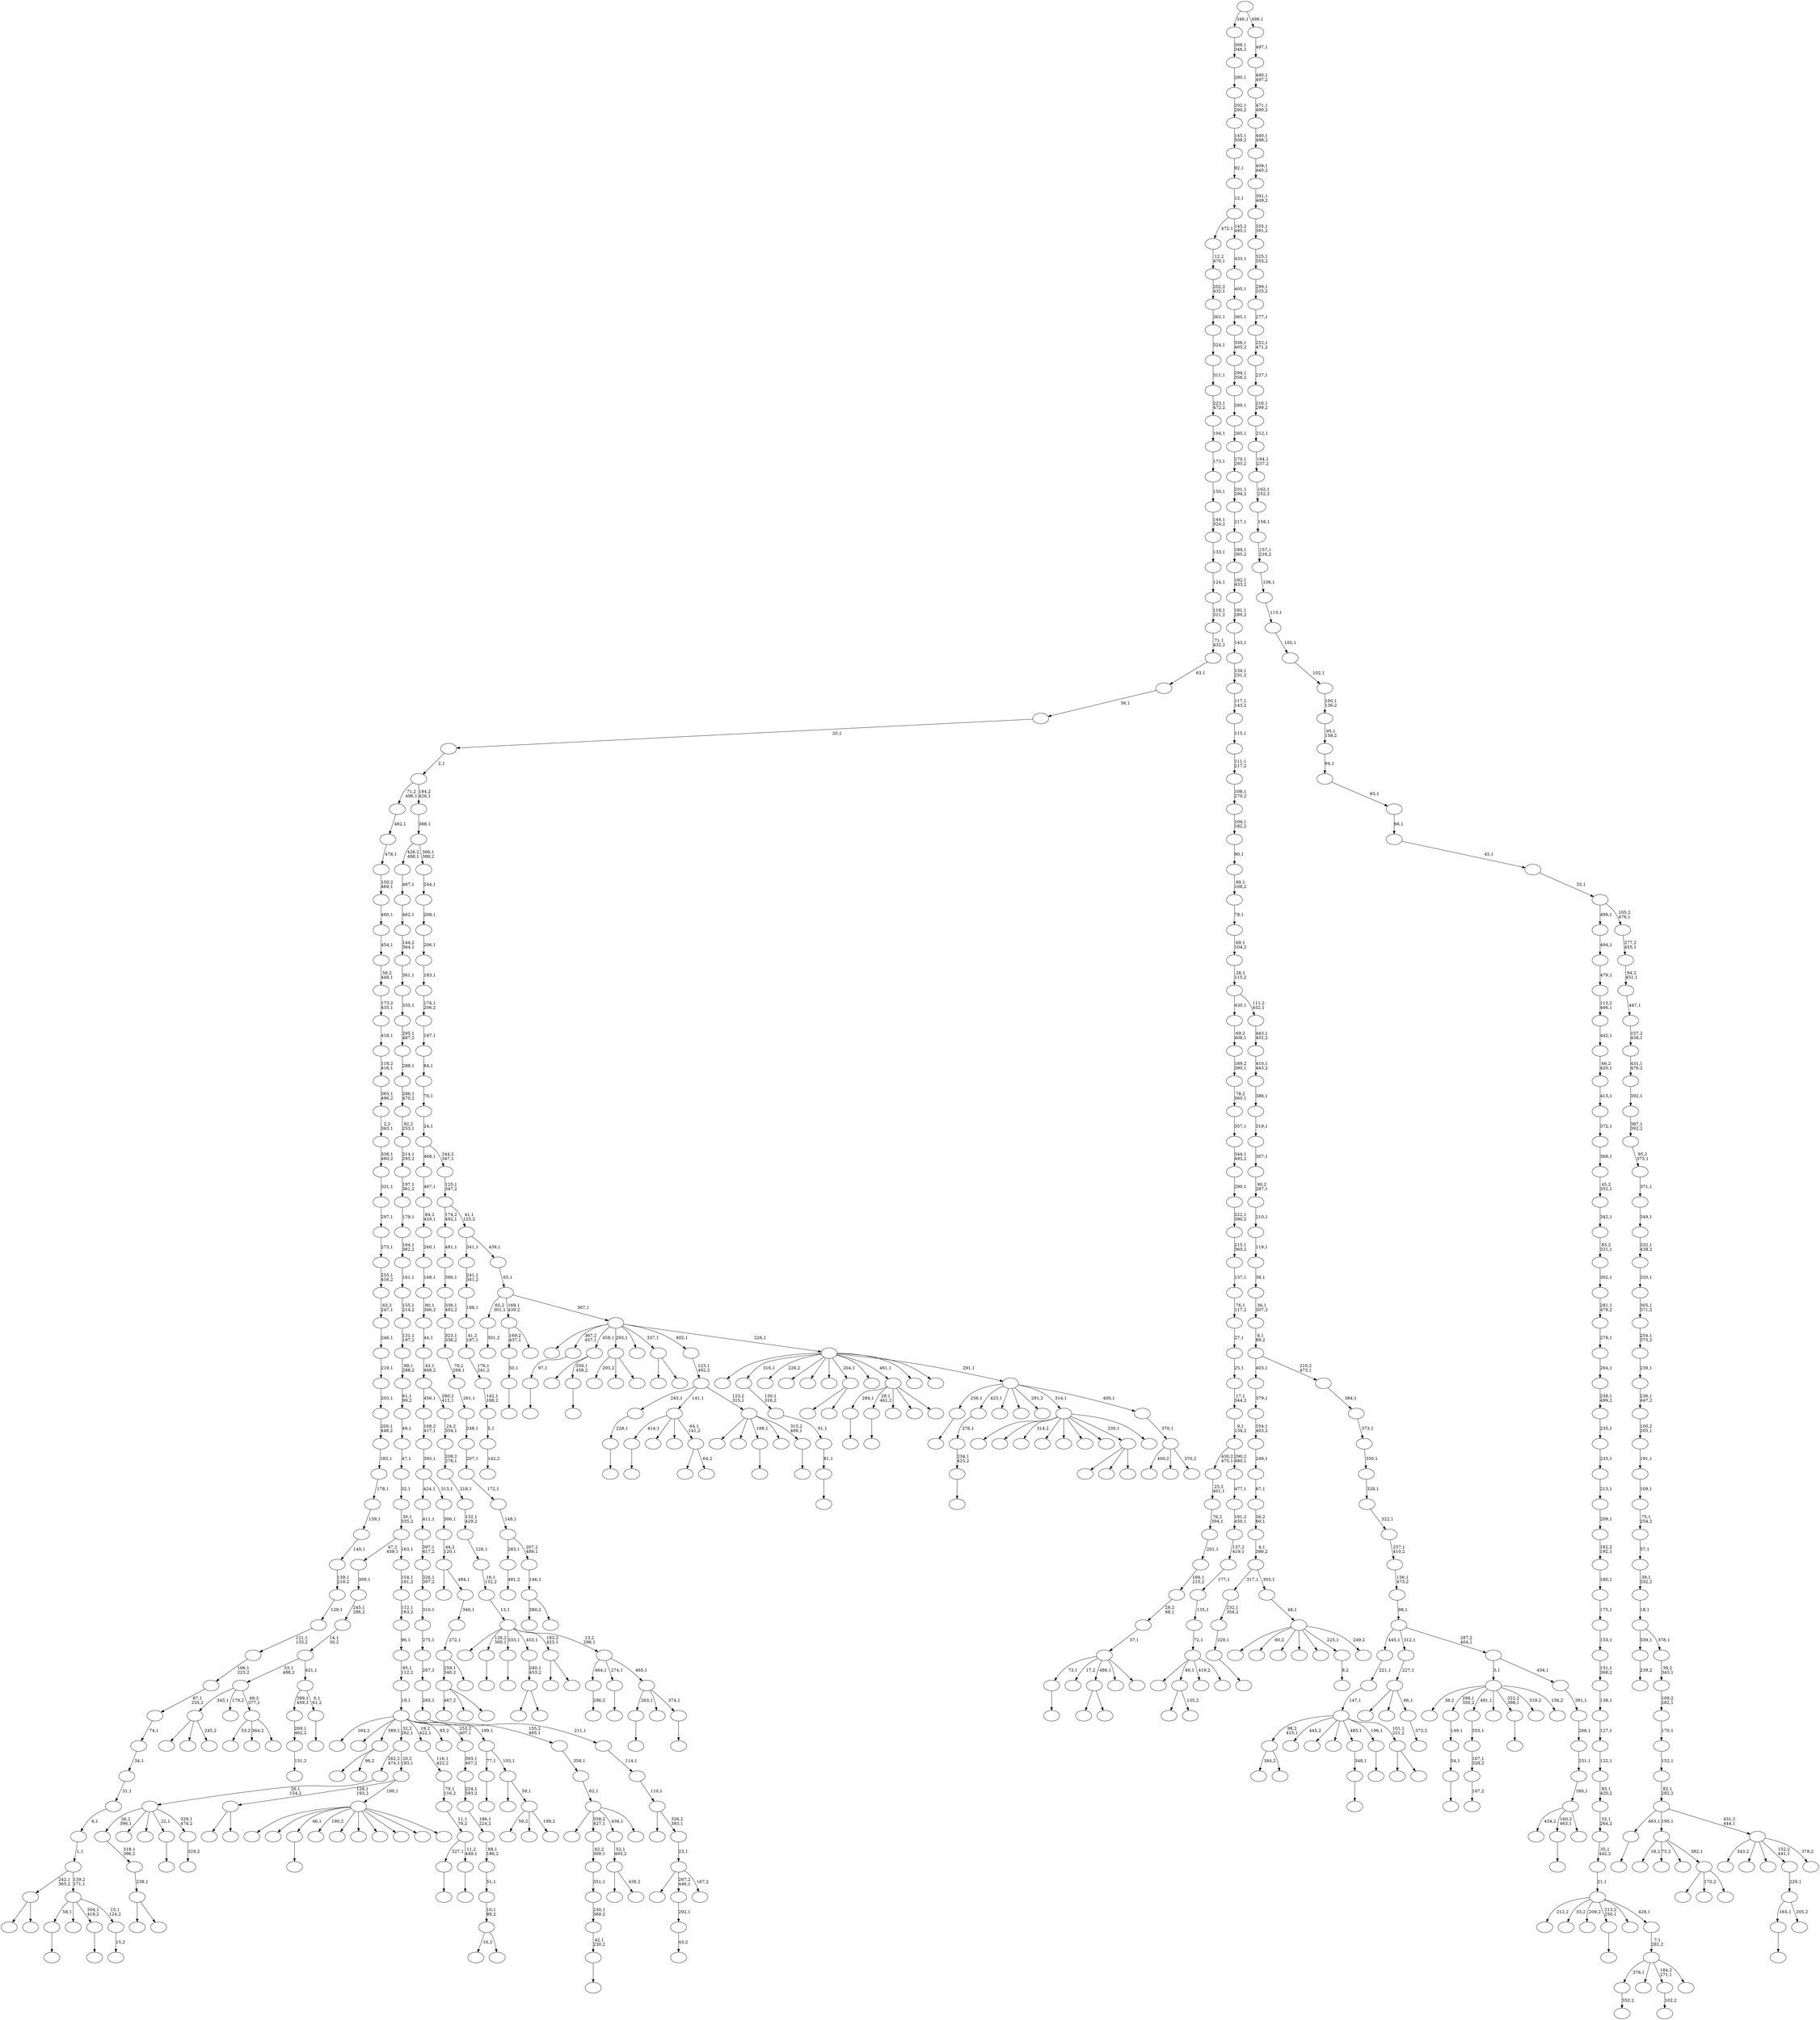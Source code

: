 digraph T {
	700 [label=""]
	699 [label=""]
	698 [label=""]
	697 [label=""]
	696 [label=""]
	695 [label=""]
	694 [label=""]
	693 [label=""]
	692 [label=""]
	691 [label=""]
	690 [label=""]
	689 [label=""]
	688 [label=""]
	687 [label=""]
	686 [label=""]
	685 [label=""]
	684 [label=""]
	683 [label=""]
	682 [label=""]
	681 [label=""]
	680 [label=""]
	679 [label=""]
	678 [label=""]
	677 [label=""]
	676 [label=""]
	675 [label=""]
	674 [label=""]
	673 [label=""]
	672 [label=""]
	671 [label=""]
	670 [label=""]
	669 [label=""]
	668 [label=""]
	667 [label=""]
	666 [label=""]
	665 [label=""]
	664 [label=""]
	663 [label=""]
	662 [label=""]
	661 [label=""]
	660 [label=""]
	659 [label=""]
	658 [label=""]
	657 [label=""]
	656 [label=""]
	655 [label=""]
	654 [label=""]
	653 [label=""]
	652 [label=""]
	651 [label=""]
	650 [label=""]
	649 [label=""]
	648 [label=""]
	647 [label=""]
	646 [label=""]
	645 [label=""]
	644 [label=""]
	643 [label=""]
	642 [label=""]
	641 [label=""]
	640 [label=""]
	639 [label=""]
	638 [label=""]
	637 [label=""]
	636 [label=""]
	635 [label=""]
	634 [label=""]
	633 [label=""]
	632 [label=""]
	631 [label=""]
	630 [label=""]
	629 [label=""]
	628 [label=""]
	627 [label=""]
	626 [label=""]
	625 [label=""]
	624 [label=""]
	623 [label=""]
	622 [label=""]
	621 [label=""]
	620 [label=""]
	619 [label=""]
	618 [label=""]
	617 [label=""]
	616 [label=""]
	615 [label=""]
	614 [label=""]
	613 [label=""]
	612 [label=""]
	611 [label=""]
	610 [label=""]
	609 [label=""]
	608 [label=""]
	607 [label=""]
	606 [label=""]
	605 [label=""]
	604 [label=""]
	603 [label=""]
	602 [label=""]
	601 [label=""]
	600 [label=""]
	599 [label=""]
	598 [label=""]
	597 [label=""]
	596 [label=""]
	595 [label=""]
	594 [label=""]
	593 [label=""]
	592 [label=""]
	591 [label=""]
	590 [label=""]
	589 [label=""]
	588 [label=""]
	587 [label=""]
	586 [label=""]
	585 [label=""]
	584 [label=""]
	583 [label=""]
	582 [label=""]
	581 [label=""]
	580 [label=""]
	579 [label=""]
	578 [label=""]
	577 [label=""]
	576 [label=""]
	575 [label=""]
	574 [label=""]
	573 [label=""]
	572 [label=""]
	571 [label=""]
	570 [label=""]
	569 [label=""]
	568 [label=""]
	567 [label=""]
	566 [label=""]
	565 [label=""]
	564 [label=""]
	563 [label=""]
	562 [label=""]
	561 [label=""]
	560 [label=""]
	559 [label=""]
	558 [label=""]
	557 [label=""]
	556 [label=""]
	555 [label=""]
	554 [label=""]
	553 [label=""]
	552 [label=""]
	551 [label=""]
	550 [label=""]
	549 [label=""]
	548 [label=""]
	547 [label=""]
	546 [label=""]
	545 [label=""]
	544 [label=""]
	543 [label=""]
	542 [label=""]
	541 [label=""]
	540 [label=""]
	539 [label=""]
	538 [label=""]
	537 [label=""]
	536 [label=""]
	535 [label=""]
	534 [label=""]
	533 [label=""]
	532 [label=""]
	531 [label=""]
	530 [label=""]
	529 [label=""]
	528 [label=""]
	527 [label=""]
	526 [label=""]
	525 [label=""]
	524 [label=""]
	523 [label=""]
	522 [label=""]
	521 [label=""]
	520 [label=""]
	519 [label=""]
	518 [label=""]
	517 [label=""]
	516 [label=""]
	515 [label=""]
	514 [label=""]
	513 [label=""]
	512 [label=""]
	511 [label=""]
	510 [label=""]
	509 [label=""]
	508 [label=""]
	507 [label=""]
	506 [label=""]
	505 [label=""]
	504 [label=""]
	503 [label=""]
	502 [label=""]
	501 [label=""]
	500 [label=""]
	499 [label=""]
	498 [label=""]
	497 [label=""]
	496 [label=""]
	495 [label=""]
	494 [label=""]
	493 [label=""]
	492 [label=""]
	491 [label=""]
	490 [label=""]
	489 [label=""]
	488 [label=""]
	487 [label=""]
	486 [label=""]
	485 [label=""]
	484 [label=""]
	483 [label=""]
	482 [label=""]
	481 [label=""]
	480 [label=""]
	479 [label=""]
	478 [label=""]
	477 [label=""]
	476 [label=""]
	475 [label=""]
	474 [label=""]
	473 [label=""]
	472 [label=""]
	471 [label=""]
	470 [label=""]
	469 [label=""]
	468 [label=""]
	467 [label=""]
	466 [label=""]
	465 [label=""]
	464 [label=""]
	463 [label=""]
	462 [label=""]
	461 [label=""]
	460 [label=""]
	459 [label=""]
	458 [label=""]
	457 [label=""]
	456 [label=""]
	455 [label=""]
	454 [label=""]
	453 [label=""]
	452 [label=""]
	451 [label=""]
	450 [label=""]
	449 [label=""]
	448 [label=""]
	447 [label=""]
	446 [label=""]
	445 [label=""]
	444 [label=""]
	443 [label=""]
	442 [label=""]
	441 [label=""]
	440 [label=""]
	439 [label=""]
	438 [label=""]
	437 [label=""]
	436 [label=""]
	435 [label=""]
	434 [label=""]
	433 [label=""]
	432 [label=""]
	431 [label=""]
	430 [label=""]
	429 [label=""]
	428 [label=""]
	427 [label=""]
	426 [label=""]
	425 [label=""]
	424 [label=""]
	423 [label=""]
	422 [label=""]
	421 [label=""]
	420 [label=""]
	419 [label=""]
	418 [label=""]
	417 [label=""]
	416 [label=""]
	415 [label=""]
	414 [label=""]
	413 [label=""]
	412 [label=""]
	411 [label=""]
	410 [label=""]
	409 [label=""]
	408 [label=""]
	407 [label=""]
	406 [label=""]
	405 [label=""]
	404 [label=""]
	403 [label=""]
	402 [label=""]
	401 [label=""]
	400 [label=""]
	399 [label=""]
	398 [label=""]
	397 [label=""]
	396 [label=""]
	395 [label=""]
	394 [label=""]
	393 [label=""]
	392 [label=""]
	391 [label=""]
	390 [label=""]
	389 [label=""]
	388 [label=""]
	387 [label=""]
	386 [label=""]
	385 [label=""]
	384 [label=""]
	383 [label=""]
	382 [label=""]
	381 [label=""]
	380 [label=""]
	379 [label=""]
	378 [label=""]
	377 [label=""]
	376 [label=""]
	375 [label=""]
	374 [label=""]
	373 [label=""]
	372 [label=""]
	371 [label=""]
	370 [label=""]
	369 [label=""]
	368 [label=""]
	367 [label=""]
	366 [label=""]
	365 [label=""]
	364 [label=""]
	363 [label=""]
	362 [label=""]
	361 [label=""]
	360 [label=""]
	359 [label=""]
	358 [label=""]
	357 [label=""]
	356 [label=""]
	355 [label=""]
	354 [label=""]
	353 [label=""]
	352 [label=""]
	351 [label=""]
	350 [label=""]
	349 [label=""]
	348 [label=""]
	347 [label=""]
	346 [label=""]
	345 [label=""]
	344 [label=""]
	343 [label=""]
	342 [label=""]
	341 [label=""]
	340 [label=""]
	339 [label=""]
	338 [label=""]
	337 [label=""]
	336 [label=""]
	335 [label=""]
	334 [label=""]
	333 [label=""]
	332 [label=""]
	331 [label=""]
	330 [label=""]
	329 [label=""]
	328 [label=""]
	327 [label=""]
	326 [label=""]
	325 [label=""]
	324 [label=""]
	323 [label=""]
	322 [label=""]
	321 [label=""]
	320 [label=""]
	319 [label=""]
	318 [label=""]
	317 [label=""]
	316 [label=""]
	315 [label=""]
	314 [label=""]
	313 [label=""]
	312 [label=""]
	311 [label=""]
	310 [label=""]
	309 [label=""]
	308 [label=""]
	307 [label=""]
	306 [label=""]
	305 [label=""]
	304 [label=""]
	303 [label=""]
	302 [label=""]
	301 [label=""]
	300 [label=""]
	299 [label=""]
	298 [label=""]
	297 [label=""]
	296 [label=""]
	295 [label=""]
	294 [label=""]
	293 [label=""]
	292 [label=""]
	291 [label=""]
	290 [label=""]
	289 [label=""]
	288 [label=""]
	287 [label=""]
	286 [label=""]
	285 [label=""]
	284 [label=""]
	283 [label=""]
	282 [label=""]
	281 [label=""]
	280 [label=""]
	279 [label=""]
	278 [label=""]
	277 [label=""]
	276 [label=""]
	275 [label=""]
	274 [label=""]
	273 [label=""]
	272 [label=""]
	271 [label=""]
	270 [label=""]
	269 [label=""]
	268 [label=""]
	267 [label=""]
	266 [label=""]
	265 [label=""]
	264 [label=""]
	263 [label=""]
	262 [label=""]
	261 [label=""]
	260 [label=""]
	259 [label=""]
	258 [label=""]
	257 [label=""]
	256 [label=""]
	255 [label=""]
	254 [label=""]
	253 [label=""]
	252 [label=""]
	251 [label=""]
	250 [label=""]
	249 [label=""]
	248 [label=""]
	247 [label=""]
	246 [label=""]
	245 [label=""]
	244 [label=""]
	243 [label=""]
	242 [label=""]
	241 [label=""]
	240 [label=""]
	239 [label=""]
	238 [label=""]
	237 [label=""]
	236 [label=""]
	235 [label=""]
	234 [label=""]
	233 [label=""]
	232 [label=""]
	231 [label=""]
	230 [label=""]
	229 [label=""]
	228 [label=""]
	227 [label=""]
	226 [label=""]
	225 [label=""]
	224 [label=""]
	223 [label=""]
	222 [label=""]
	221 [label=""]
	220 [label=""]
	219 [label=""]
	218 [label=""]
	217 [label=""]
	216 [label=""]
	215 [label=""]
	214 [label=""]
	213 [label=""]
	212 [label=""]
	211 [label=""]
	210 [label=""]
	209 [label=""]
	208 [label=""]
	207 [label=""]
	206 [label=""]
	205 [label=""]
	204 [label=""]
	203 [label=""]
	202 [label=""]
	201 [label=""]
	200 [label=""]
	199 [label=""]
	198 [label=""]
	197 [label=""]
	196 [label=""]
	195 [label=""]
	194 [label=""]
	193 [label=""]
	192 [label=""]
	191 [label=""]
	190 [label=""]
	189 [label=""]
	188 [label=""]
	187 [label=""]
	186 [label=""]
	185 [label=""]
	184 [label=""]
	183 [label=""]
	182 [label=""]
	181 [label=""]
	180 [label=""]
	179 [label=""]
	178 [label=""]
	177 [label=""]
	176 [label=""]
	175 [label=""]
	174 [label=""]
	173 [label=""]
	172 [label=""]
	171 [label=""]
	170 [label=""]
	169 [label=""]
	168 [label=""]
	167 [label=""]
	166 [label=""]
	165 [label=""]
	164 [label=""]
	163 [label=""]
	162 [label=""]
	161 [label=""]
	160 [label=""]
	159 [label=""]
	158 [label=""]
	157 [label=""]
	156 [label=""]
	155 [label=""]
	154 [label=""]
	153 [label=""]
	152 [label=""]
	151 [label=""]
	150 [label=""]
	149 [label=""]
	148 [label=""]
	147 [label=""]
	146 [label=""]
	145 [label=""]
	144 [label=""]
	143 [label=""]
	142 [label=""]
	141 [label=""]
	140 [label=""]
	139 [label=""]
	138 [label=""]
	137 [label=""]
	136 [label=""]
	135 [label=""]
	134 [label=""]
	133 [label=""]
	132 [label=""]
	131 [label=""]
	130 [label=""]
	129 [label=""]
	128 [label=""]
	127 [label=""]
	126 [label=""]
	125 [label=""]
	124 [label=""]
	123 [label=""]
	122 [label=""]
	121 [label=""]
	120 [label=""]
	119 [label=""]
	118 [label=""]
	117 [label=""]
	116 [label=""]
	115 [label=""]
	114 [label=""]
	113 [label=""]
	112 [label=""]
	111 [label=""]
	110 [label=""]
	109 [label=""]
	108 [label=""]
	107 [label=""]
	106 [label=""]
	105 [label=""]
	104 [label=""]
	103 [label=""]
	102 [label=""]
	101 [label=""]
	100 [label=""]
	99 [label=""]
	98 [label=""]
	97 [label=""]
	96 [label=""]
	95 [label=""]
	94 [label=""]
	93 [label=""]
	92 [label=""]
	91 [label=""]
	90 [label=""]
	89 [label=""]
	88 [label=""]
	87 [label=""]
	86 [label=""]
	85 [label=""]
	84 [label=""]
	83 [label=""]
	82 [label=""]
	81 [label=""]
	80 [label=""]
	79 [label=""]
	78 [label=""]
	77 [label=""]
	76 [label=""]
	75 [label=""]
	74 [label=""]
	73 [label=""]
	72 [label=""]
	71 [label=""]
	70 [label=""]
	69 [label=""]
	68 [label=""]
	67 [label=""]
	66 [label=""]
	65 [label=""]
	64 [label=""]
	63 [label=""]
	62 [label=""]
	61 [label=""]
	60 [label=""]
	59 [label=""]
	58 [label=""]
	57 [label=""]
	56 [label=""]
	55 [label=""]
	54 [label=""]
	53 [label=""]
	52 [label=""]
	51 [label=""]
	50 [label=""]
	49 [label=""]
	48 [label=""]
	47 [label=""]
	46 [label=""]
	45 [label=""]
	44 [label=""]
	43 [label=""]
	42 [label=""]
	41 [label=""]
	40 [label=""]
	39 [label=""]
	38 [label=""]
	37 [label=""]
	36 [label=""]
	35 [label=""]
	34 [label=""]
	33 [label=""]
	32 [label=""]
	31 [label=""]
	30 [label=""]
	29 [label=""]
	28 [label=""]
	27 [label=""]
	26 [label=""]
	25 [label=""]
	24 [label=""]
	23 [label=""]
	22 [label=""]
	21 [label=""]
	20 [label=""]
	19 [label=""]
	18 [label=""]
	17 [label=""]
	16 [label=""]
	15 [label=""]
	14 [label=""]
	13 [label=""]
	12 [label=""]
	11 [label=""]
	10 [label=""]
	9 [label=""]
	8 [label=""]
	7 [label=""]
	6 [label=""]
	5 [label=""]
	4 [label=""]
	3 [label=""]
	2 [label=""]
	1 [label=""]
	0 [label=""]
	696 -> 697 [label=""]
	693 -> 694 [label=""]
	692 -> 693 [label="42,1\n230,2"]
	691 -> 692 [label="230,1\n369,2"]
	690 -> 691 [label="351,1"]
	689 -> 690 [label="62,2\n369,1"]
	681 -> 682 [label=""]
	680 -> 681 [label="228,1"]
	678 -> 679 [label=""]
	670 -> 671 [label=""]
	665 -> 666 [label="481,2"]
	662 -> 663 [label=""]
	661 -> 662 [label="54,1"]
	660 -> 661 [label="149,1"]
	658 -> 659 [label="296,2"]
	656 -> 657 [label=""]
	652 -> 653 [label=""]
	650 -> 651 [label=""]
	649 -> 650 [label="81,1"]
	648 -> 649 [label="91,1"]
	647 -> 648 [label="130,1\n316,2"]
	639 -> 640 [label="43,2"]
	638 -> 639 [label="292,1"]
	636 -> 642 [label="380,2"]
	636 -> 637 [label=""]
	635 -> 636 [label="146,1"]
	634 -> 665 [label="283,1"]
	634 -> 635 [label="207,2\n489,1"]
	633 -> 634 [label="148,1"]
	632 -> 633 [label="172,1"]
	631 -> 632 [label="207,1"]
	630 -> 631 [label="248,1"]
	629 -> 630 [label="261,1"]
	628 -> 629 [label="70,2\n268,1"]
	627 -> 628 [label="323,1\n336,2"]
	626 -> 627 [label="336,1\n492,2"]
	625 -> 626 [label="380,1"]
	624 -> 625 [label="481,1"]
	620 -> 621 [label="352,2"]
	617 -> 618 [label=""]
	616 -> 617 [label="234,1\n425,2"]
	615 -> 616 [label="276,1"]
	612 -> 613 [label=""]
	608 -> 698 [label=""]
	608 -> 609 [label=""]
	606 -> 684 [label=""]
	606 -> 607 [label=""]
	605 -> 606 [label="238,1"]
	604 -> 605 [label="318,1\n396,2"]
	601 -> 602 [label=""]
	600 -> 601 [label="97,1"]
	597 -> 623 [label="384,2"]
	597 -> 598 [label=""]
	593 -> 594 [label="131,2"]
	592 -> 593 [label="269,1\n462,2"]
	588 -> 589 [label=""]
	587 -> 588 [label="220,1"]
	586 -> 587 [label="232,1\n354,2"]
	583 -> 584 [label=""]
	580 -> 581 [label="107,2"]
	579 -> 580 [label="107,1\n328,2"]
	578 -> 579 [label="353,1"]
	574 -> 575 [label=""]
	571 -> 572 [label=""]
	569 -> 619 [label=""]
	569 -> 570 [label=""]
	564 -> 614 [label=""]
	564 -> 565 [label=""]
	560 -> 561 [label=""]
	556 -> 557 [label=""]
	553 -> 554 [label=""]
	550 -> 551 [label=""]
	549 -> 667 [label=""]
	549 -> 550 [label="359,1\n458,2"]
	546 -> 547 [label="102,2"]
	543 -> 544 [label=""]
	541 -> 542 [label=""]
	526 -> 527 [label=""]
	525 -> 526 [label="50,1"]
	522 -> 573 [label=""]
	522 -> 523 [label="135,2"]
	516 -> 517 [label=""]
	513 -> 514 [label=""]
	510 -> 511 [label="329,2"]
	509 -> 604 [label="26,2\n396,1"]
	509 -> 548 [label=""]
	509 -> 540 [label=""]
	509 -> 516 [label="22,1"]
	509 -> 510 [label="329,1\n474,2"]
	508 -> 509 [label="26,1\n154,2"]
	500 -> 501 [label="142,2"]
	499 -> 500 [label="5,1"]
	498 -> 499 [label="142,1\n188,2"]
	497 -> 498 [label="176,1\n241,2"]
	496 -> 497 [label="41,2\n187,1"]
	495 -> 496 [label="188,1"]
	494 -> 495 [label="241,1\n341,2"]
	492 -> 668 [label=""]
	492 -> 493 [label="96,2"]
	487 -> 488 [label="301,2"]
	485 -> 673 [label=""]
	485 -> 638 [label="267,2\n446,1"]
	485 -> 486 [label="167,2"]
	484 -> 485 [label="23,1"]
	483 -> 535 [label=""]
	483 -> 484 [label="326,2\n383,1"]
	482 -> 483 [label="110,1"]
	481 -> 482 [label="114,1"]
	480 -> 481 [label="211,1"]
	479 -> 480 [label="265,1"]
	478 -> 479 [label="267,1"]
	477 -> 478 [label="275,1"]
	476 -> 477 [label="310,1"]
	475 -> 476 [label="326,1\n397,2"]
	474 -> 475 [label="397,1\n417,2"]
	473 -> 474 [label="411,1"]
	470 -> 591 [label=""]
	470 -> 471 [label="64,2"]
	469 -> 678 [label="414,1"]
	469 -> 563 [label=""]
	469 -> 521 [label=""]
	469 -> 470 [label="64,1\n141,2"]
	466 -> 467 [label=""]
	461 -> 538 [label="467,2"]
	461 -> 536 [label=""]
	461 -> 462 [label=""]
	458 -> 700 [label=""]
	458 -> 459 [label=""]
	454 -> 646 [label=""]
	454 -> 545 [label=""]
	454 -> 455 [label="245,2"]
	451 -> 504 [label=""]
	451 -> 502 [label=""]
	451 -> 452 [label=""]
	449 -> 645 [label=""]
	449 -> 596 [label=""]
	449 -> 537 [label="314,2"]
	449 -> 528 [label=""]
	449 -> 518 [label=""]
	449 -> 506 [label=""]
	449 -> 489 [label=""]
	449 -> 451 [label="330,1"]
	449 -> 450 [label=""]
	444 -> 669 [label=""]
	444 -> 445 [label=""]
	443 -> 444 [label="240,1\n453,2"]
	439 -> 440 [label=""]
	437 -> 699 [label=""]
	437 -> 688 [label=""]
	437 -> 541 [label="46,1"]
	437 -> 524 [label="190,2"]
	437 -> 503 [label=""]
	437 -> 460 [label=""]
	437 -> 453 [label=""]
	437 -> 442 [label=""]
	437 -> 441 [label=""]
	437 -> 438 [label=""]
	436 -> 608 [label="128,1\n193,2"]
	436 -> 437 [label="190,1"]
	435 -> 508 [label="262,2\n474,1"]
	435 -> 436 [label="20,2\n193,1"]
	433 -> 525 [label="169,2\n437,1"]
	433 -> 434 [label=""]
	431 -> 432 [label=""]
	429 -> 430 [label=""]
	428 -> 429 [label="348,1"]
	425 -> 461 [label="259,1\n340,2"]
	425 -> 426 [label=""]
	424 -> 425 [label="272,1"]
	423 -> 424 [label="340,1"]
	422 -> 505 [label=""]
	422 -> 423 [label="484,1"]
	421 -> 422 [label="44,2\n120,1"]
	420 -> 421 [label="306,1"]
	419 -> 473 [label="424,1"]
	419 -> 420 [label="313,1"]
	418 -> 419 [label="395,1"]
	417 -> 418 [label="168,2\n417,1"]
	415 -> 416 [label=""]
	414 -> 656 [label="327,1"]
	414 -> 415 [label="11,2\n449,1"]
	413 -> 414 [label="11,1\n79,2"]
	412 -> 413 [label="79,1\n116,2"]
	411 -> 412 [label="116,1\n422,2"]
	409 -> 652 [label="284,1"]
	409 -> 612 [label="29,1\n461,2"]
	409 -> 562 [label=""]
	409 -> 447 [label=""]
	409 -> 410 [label=""]
	407 -> 408 [label="8,2"]
	405 -> 406 [label=""]
	401 -> 567 [label=""]
	401 -> 402 [label="436,2"]
	400 -> 401 [label="52,1\n493,2"]
	398 -> 696 [label="73,1"]
	398 -> 566 [label="17,2"]
	398 -> 564 [label="486,1"]
	398 -> 448 [label=""]
	398 -> 399 [label=""]
	397 -> 398 [label="37,1"]
	396 -> 397 [label="28,2\n68,1"]
	395 -> 396 [label="166,1\n215,2"]
	394 -> 395 [label="201,1"]
	393 -> 394 [label="76,2\n394,1"]
	392 -> 393 [label="25,2\n401,1"]
	390 -> 672 [label="53,2"]
	390 -> 622 [label="364,2"]
	390 -> 391 [label=""]
	389 -> 454 [label="345,1"]
	389 -> 404 [label="179,2"]
	389 -> 390 [label="49,2\n377,1"]
	387 -> 687 [label="293,2"]
	387 -> 403 [label=""]
	387 -> 388 [label=""]
	384 -> 385 [label=""]
	382 -> 490 [label=""]
	382 -> 383 [label=""]
	380 -> 381 [label="239,2"]
	374 -> 375 [label="15,2"]
	373 -> 571 [label="58,1"]
	373 -> 539 [label=""]
	373 -> 439 [label="304,1\n418,2"]
	373 -> 374 [label="15,1\n124,2"]
	372 -> 458 [label="242,1\n365,2"]
	372 -> 373 [label="139,2\n171,1"]
	371 -> 372 [label="1,1"]
	370 -> 371 [label="6,1"]
	369 -> 370 [label="31,1"]
	368 -> 369 [label="34,1"]
	367 -> 368 [label="74,1"]
	366 -> 367 [label="87,1\n255,2"]
	365 -> 366 [label="106,1\n223,2"]
	364 -> 365 [label="121,1\n133,2"]
	363 -> 364 [label="129,1"]
	362 -> 363 [label="139,1\n219,2"]
	361 -> 362 [label="140,1"]
	360 -> 361 [label="159,1"]
	359 -> 360 [label="178,1"]
	358 -> 359 [label="185,1"]
	357 -> 358 [label="200,1\n448,2"]
	356 -> 357 [label="203,1"]
	355 -> 356 [label="219,1"]
	354 -> 355 [label="246,1"]
	353 -> 354 [label="63,2\n247,1"]
	352 -> 353 [label="255,1\n416,2"]
	351 -> 352 [label="273,1"]
	350 -> 351 [label="297,1"]
	349 -> 350 [label="331,1"]
	348 -> 349 [label="338,1\n460,2"]
	347 -> 348 [label="2,2\n363,1"]
	346 -> 347 [label="365,1\n496,2"]
	345 -> 346 [label="118,2\n416,1"]
	344 -> 345 [label="418,1"]
	343 -> 344 [label="173,2\n435,1"]
	342 -> 343 [label="56,2\n448,1"]
	341 -> 342 [label="454,1"]
	340 -> 341 [label="460,1"]
	339 -> 340 [label="150,2\n469,1"]
	338 -> 339 [label="478,1"]
	337 -> 338 [label="482,1"]
	335 -> 685 [label=""]
	335 -> 655 [label="60,2"]
	335 -> 595 [label=""]
	335 -> 558 [label=""]
	335 -> 507 [label=""]
	335 -> 407 [label="225,1"]
	335 -> 336 [label="249,2"]
	334 -> 335 [label="48,1"]
	333 -> 586 [label="317,1"]
	333 -> 334 [label="303,1"]
	332 -> 333 [label="4,1\n386,2"]
	331 -> 332 [label="36,2\n60,1"]
	330 -> 331 [label="67,1"]
	329 -> 330 [label="249,1"]
	328 -> 329 [label="354,1\n403,2"]
	327 -> 328 [label="379,1"]
	325 -> 654 [label=""]
	325 -> 522 [label="40,1"]
	325 -> 464 [label="419,2"]
	325 -> 326 [label=""]
	324 -> 325 [label="72,1"]
	323 -> 324 [label="135,1"]
	322 -> 323 [label="177,1"]
	321 -> 322 [label="137,2\n419,1"]
	320 -> 321 [label="181,2\n450,1"]
	319 -> 320 [label="477,1"]
	318 -> 392 [label="430,2\n475,1"]
	318 -> 319 [label="290,2\n480,1"]
	317 -> 318 [label="9,1\n134,2"]
	316 -> 317 [label="17,1\n344,2"]
	315 -> 316 [label="25,1"]
	314 -> 315 [label="27,1"]
	313 -> 314 [label="76,1\n117,2"]
	312 -> 313 [label="137,1"]
	311 -> 312 [label="215,1\n360,2"]
	310 -> 311 [label="222,1\n390,2"]
	309 -> 310 [label="290,1"]
	308 -> 309 [label="344,1\n495,2"]
	307 -> 308 [label="357,1"]
	306 -> 307 [label="78,2\n360,1"]
	305 -> 306 [label="189,2\n390,1"]
	304 -> 305 [label="69,2\n408,1"]
	302 -> 303 [label=""]
	301 -> 592 [label="399,1\n459,2"]
	301 -> 302 [label="0,1\n61,2"]
	300 -> 389 [label="53,1\n488,2"]
	300 -> 301 [label="421,1"]
	299 -> 300 [label="14,1\n30,2"]
	298 -> 299 [label="245,1\n286,2"]
	297 -> 298 [label="309,1"]
	292 -> 512 [label="10,2"]
	292 -> 293 [label=""]
	291 -> 292 [label="10,1\n88,2"]
	290 -> 291 [label="51,1"]
	289 -> 290 [label="88,1\n186,2"]
	288 -> 289 [label="186,1\n224,2"]
	287 -> 288 [label="224,1\n393,2"]
	286 -> 287 [label="393,1\n407,2"]
	284 -> 285 [label=""]
	281 -> 472 [label=""]
	281 -> 282 [label=""]
	280 -> 597 [label="98,2\n415,1"]
	280 -> 590 [label="445,2"]
	280 -> 568 [label=""]
	280 -> 446 [label=""]
	280 -> 428 [label="485,1"]
	280 -> 405 [label="196,1"]
	280 -> 281 [label="101,1\n221,2"]
	279 -> 280 [label="147,1"]
	278 -> 279 [label="221,1"]
	276 -> 664 [label="38,2"]
	276 -> 660 [label="298,1\n350,2"]
	276 -> 578 [label="491,1"]
	276 -> 534 [label=""]
	276 -> 513 [label="322,2\n398,1"]
	276 -> 463 [label="319,2"]
	276 -> 277 [label="156,2"]
	274 -> 275 [label=""]
	273 -> 560 [label="263,1"]
	273 -> 520 [label=""]
	273 -> 274 [label="374,1"]
	272 -> 658 [label="464,1"]
	272 -> 466 [label="274,1"]
	272 -> 273 [label="465,1"]
	271 -> 585 [label=""]
	271 -> 556 [label="126,2\n300,1"]
	271 -> 553 [label="333,1"]
	271 -> 443 [label="453,1"]
	271 -> 382 [label="183,2\n423,1"]
	271 -> 272 [label="13,2\n296,1"]
	270 -> 271 [label="13,1"]
	269 -> 270 [label="16,1\n132,2"]
	268 -> 269 [label="126,1"]
	267 -> 268 [label="132,1\n429,2"]
	266 -> 267 [label="218,1"]
	265 -> 266 [label="208,2\n278,1"]
	264 -> 265 [label="24,2\n334,1"]
	263 -> 417 [label="456,1"]
	263 -> 264 [label="260,2\n412,1"]
	262 -> 263 [label="43,1\n468,2"]
	261 -> 262 [label="44,1"]
	260 -> 261 [label="80,1\n366,2"]
	259 -> 260 [label="168,1"]
	258 -> 259 [label="260,1"]
	257 -> 258 [label="84,2\n429,1"]
	256 -> 257 [label="467,1"]
	254 -> 533 [label="59,2"]
	254 -> 491 [label=""]
	254 -> 255 [label="199,2"]
	253 -> 296 [label=""]
	253 -> 254 [label="59,1"]
	252 -> 431 [label="77,1"]
	252 -> 253 [label="103,1"]
	250 -> 620 [label="376,1"]
	250 -> 582 [label=""]
	250 -> 546 [label="184,2\n271,1"]
	250 -> 251 [label=""]
	249 -> 250 [label="7,1\n281,2"]
	248 -> 674 [label="212,2"]
	248 -> 559 [label="33,2"]
	248 -> 457 [label="209,2"]
	248 -> 384 [label="213,2\n250,1"]
	248 -> 378 [label=""]
	248 -> 249 [label="428,1"]
	247 -> 248 [label="21,1"]
	246 -> 247 [label="35,1\n442,2"]
	245 -> 246 [label="55,1\n264,2"]
	244 -> 245 [label="93,1\n420,2"]
	243 -> 244 [label="122,1"]
	242 -> 243 [label="127,1"]
	241 -> 242 [label="138,1"]
	240 -> 241 [label="151,1\n368,2"]
	239 -> 240 [label="153,1"]
	238 -> 239 [label="175,1"]
	237 -> 238 [label="180,1"]
	236 -> 237 [label="162,2\n192,1"]
	235 -> 236 [label="209,1"]
	234 -> 235 [label="213,1"]
	233 -> 234 [label="233,1"]
	232 -> 233 [label="235,1"]
	231 -> 232 [label="258,1\n499,2"]
	230 -> 231 [label="264,1"]
	229 -> 230 [label="279,1"]
	228 -> 229 [label="281,1\n479,2"]
	227 -> 228 [label="302,1"]
	226 -> 227 [label="83,2\n321,1"]
	225 -> 226 [label="342,1"]
	224 -> 225 [label="45,2\n352,1"]
	223 -> 224 [label="368,1"]
	222 -> 223 [label="372,1"]
	221 -> 222 [label="413,1"]
	220 -> 221 [label="66,2\n420,1"]
	219 -> 220 [label="442,1"]
	218 -> 219 [label="113,2\n466,1"]
	217 -> 218 [label="479,1"]
	216 -> 217 [label="494,1"]
	214 -> 427 [label=""]
	214 -> 215 [label=""]
	212 -> 695 [label=""]
	212 -> 689 [label="358,2\n427,1"]
	212 -> 400 [label="436,1"]
	212 -> 213 [label=""]
	211 -> 212 [label="62,1"]
	210 -> 211 [label="358,1"]
	209 -> 677 [label="164,2"]
	209 -> 532 [label=""]
	209 -> 492 [label="389,1"]
	209 -> 435 [label="32,2\n262,1"]
	209 -> 411 [label="19,2\n422,1"]
	209 -> 295 [label="85,2"]
	209 -> 286 [label="253,2\n407,1"]
	209 -> 252 [label="199,1"]
	209 -> 210 [label="155,2\n493,1"]
	208 -> 209 [label="19,1"]
	207 -> 208 [label="85,1\n112,2"]
	206 -> 207 [label="96,1"]
	205 -> 206 [label="112,1\n163,2"]
	204 -> 205 [label="154,1\n161,2"]
	203 -> 297 [label="47,2\n459,1"]
	203 -> 204 [label="163,1"]
	202 -> 203 [label="30,1\n335,2"]
	201 -> 202 [label="32,1"]
	200 -> 201 [label="47,1"]
	199 -> 200 [label="49,1"]
	198 -> 199 [label="61,1\n99,2"]
	197 -> 198 [label="99,1\n288,2"]
	196 -> 197 [label="131,1\n197,2"]
	195 -> 196 [label="155,1\n214,2"]
	194 -> 195 [label="161,1"]
	193 -> 194 [label="164,1\n362,2"]
	192 -> 193 [label="179,1"]
	191 -> 192 [label="197,1\n361,2"]
	190 -> 191 [label="214,1\n295,2"]
	189 -> 190 [label="92,2\n253,1"]
	188 -> 189 [label="286,1\n470,2"]
	187 -> 188 [label="288,1"]
	186 -> 187 [label="295,1\n487,2"]
	185 -> 186 [label="335,1"]
	184 -> 185 [label="361,1"]
	183 -> 184 [label="144,2\n364,1"]
	182 -> 183 [label="462,1"]
	181 -> 182 [label="487,1"]
	179 -> 180 [label="373,2"]
	178 -> 611 [label=""]
	178 -> 376 [label=""]
	178 -> 179 [label="86,1"]
	177 -> 178 [label="227,1"]
	175 -> 574 [label="165,1"]
	175 -> 176 [label="205,2"]
	174 -> 175 [label="229,1"]
	172 -> 173 [label=""]
	171 -> 686 [label=""]
	171 -> 675 [label=""]
	171 -> 583 [label="198,1"]
	171 -> 456 [label=""]
	171 -> 172 [label="315,2\n406,1"]
	170 -> 680 [label="243,1"]
	170 -> 469 [label="141,1"]
	170 -> 171 [label="123,2\n315,1"]
	169 -> 170 [label="123,1\n402,2"]
	167 -> 531 [label="400,2"]
	167 -> 515 [label=""]
	167 -> 168 [label="370,2"]
	166 -> 167 [label="370,1"]
	165 -> 670 [label="256,1"]
	165 -> 615 [label="425,1"]
	165 -> 552 [label=""]
	165 -> 519 [label=""]
	165 -> 468 [label="291,2"]
	165 -> 449 [label="314,1"]
	165 -> 166 [label="400,1"]
	164 -> 676 [label=""]
	164 -> 647 [label="316,1"]
	164 -> 644 [label="226,2"]
	164 -> 610 [label=""]
	164 -> 603 [label=""]
	164 -> 577 [label=""]
	164 -> 569 [label="204,1"]
	164 -> 529 [label=""]
	164 -> 409 [label="461,1"]
	164 -> 379 [label=""]
	164 -> 294 [label=""]
	164 -> 165 [label="291,1"]
	163 -> 683 [label=""]
	163 -> 600 [label="367,2\n457,1"]
	163 -> 549 [label="458,1"]
	163 -> 387 [label="293,1"]
	163 -> 386 [label=""]
	163 -> 214 [label="337,1"]
	163 -> 169 [label="402,1"]
	163 -> 164 [label="226,1"]
	162 -> 487 [label="65,2\n301,1"]
	162 -> 433 [label="169,1\n439,2"]
	162 -> 163 [label="367,1"]
	161 -> 162 [label="65,1"]
	160 -> 494 [label="341,1"]
	160 -> 161 [label="439,1"]
	159 -> 624 [label="174,2\n492,1"]
	159 -> 160 [label="41,1\n125,2"]
	158 -> 159 [label="125,1\n347,2"]
	157 -> 256 [label="468,1"]
	157 -> 158 [label="244,2\n347,1"]
	156 -> 157 [label="24,1"]
	155 -> 156 [label="70,1"]
	154 -> 155 [label="84,1"]
	153 -> 154 [label="167,1"]
	152 -> 153 [label="174,1\n206,2"]
	151 -> 152 [label="183,1"]
	150 -> 151 [label="206,1"]
	149 -> 150 [label="208,1"]
	148 -> 149 [label="244,1"]
	147 -> 181 [label="426,2\n488,1"]
	147 -> 148 [label="366,1\n388,2"]
	146 -> 147 [label="388,1"]
	145 -> 337 [label="71,2\n496,1"]
	145 -> 146 [label="194,2\n426,1"]
	144 -> 145 [label="2,1"]
	143 -> 144 [label="20,1"]
	142 -> 143 [label="56,1"]
	141 -> 142 [label="63,1"]
	140 -> 141 [label="71,1\n432,2"]
	139 -> 140 [label="118,1\n311,2"]
	138 -> 139 [label="124,1"]
	137 -> 138 [label="133,1"]
	136 -> 137 [label="144,1\n324,2"]
	135 -> 136 [label="150,1"]
	134 -> 135 [label="173,1"]
	133 -> 134 [label="194,1"]
	132 -> 133 [label="223,1\n472,2"]
	131 -> 132 [label="311,1"]
	130 -> 131 [label="324,1"]
	129 -> 130 [label="362,1"]
	128 -> 129 [label="202,2\n432,1"]
	127 -> 128 [label="12,2\n470,1"]
	125 -> 599 [label=""]
	125 -> 465 [label="170,2"]
	125 -> 126 [label=""]
	124 -> 643 [label="18,2"]
	124 -> 530 [label="75,2"]
	124 -> 283 [label=""]
	124 -> 125 [label="382,1"]
	122 -> 641 [label="434,2"]
	122 -> 543 [label="160,2\n463,1"]
	122 -> 123 [label=""]
	121 -> 122 [label="160,1"]
	120 -> 121 [label="251,1"]
	119 -> 120 [label="266,1"]
	118 -> 119 [label="381,1"]
	117 -> 276 [label="3,1"]
	117 -> 118 [label="434,1"]
	116 -> 278 [label="445,1"]
	116 -> 177 [label="312,1"]
	116 -> 117 [label="287,2\n404,1"]
	115 -> 116 [label="98,1"]
	114 -> 115 [label="156,1\n473,2"]
	113 -> 114 [label="257,1\n410,2"]
	112 -> 113 [label="322,1"]
	111 -> 112 [label="328,1"]
	110 -> 111 [label="350,1"]
	109 -> 110 [label="373,1"]
	108 -> 109 [label="384,1"]
	107 -> 327 [label="403,1"]
	107 -> 108 [label="210,2\n473,1"]
	106 -> 107 [label="8,1\n89,2"]
	105 -> 106 [label="36,1\n307,2"]
	104 -> 105 [label="38,1"]
	103 -> 104 [label="119,1"]
	102 -> 103 [label="210,1"]
	101 -> 102 [label="90,2\n287,1"]
	100 -> 101 [label="307,1"]
	99 -> 100 [label="319,1"]
	98 -> 99 [label="386,1"]
	97 -> 98 [label="410,1\n443,2"]
	96 -> 97 [label="443,1\n452,2"]
	95 -> 304 [label="430,1"]
	95 -> 96 [label="111,2\n452,1"]
	94 -> 95 [label="28,1\n115,2"]
	93 -> 94 [label="69,1\n104,2"]
	92 -> 93 [label="78,1"]
	91 -> 92 [label="89,1\n108,2"]
	90 -> 91 [label="90,1"]
	89 -> 90 [label="104,1\n182,2"]
	88 -> 89 [label="108,1\n270,2"]
	87 -> 88 [label="111,1\n217,2"]
	86 -> 87 [label="115,1"]
	85 -> 86 [label="117,1\n143,2"]
	84 -> 85 [label="134,1\n231,2"]
	83 -> 84 [label="143,1"]
	82 -> 83 [label="181,1\n289,2"]
	81 -> 82 [label="182,1\n433,2"]
	80 -> 81 [label="189,1\n385,2"]
	79 -> 80 [label="217,1"]
	78 -> 79 [label="231,1\n294,2"]
	77 -> 78 [label="270,1\n285,2"]
	76 -> 77 [label="285,1"]
	75 -> 76 [label="289,1"]
	74 -> 75 [label="294,1\n356,2"]
	73 -> 74 [label="356,1\n405,2"]
	72 -> 73 [label="385,1"]
	71 -> 72 [label="405,1"]
	70 -> 71 [label="433,1"]
	69 -> 127 [label="472,1"]
	69 -> 70 [label="145,2\n495,1"]
	68 -> 69 [label="12,1"]
	67 -> 68 [label="92,1"]
	66 -> 67 [label="145,1\n308,2"]
	65 -> 66 [label="202,1\n280,2"]
	64 -> 65 [label="280,1"]
	63 -> 64 [label="308,1\n346,2"]
	61 -> 576 [label="343,2"]
	61 -> 555 [label=""]
	61 -> 377 [label=""]
	61 -> 174 [label="152,2\n441,1"]
	61 -> 62 [label="378,2"]
	60 -> 284 [label="483,1"]
	60 -> 124 [label="195,1"]
	60 -> 61 [label="431,2\n444,1"]
	59 -> 60 [label="82,1\n282,2"]
	58 -> 59 [label="152,1"]
	57 -> 58 [label="170,1"]
	56 -> 57 [label="109,2\n282,1"]
	55 -> 56 [label="39,2\n343,1"]
	54 -> 380 [label="339,1"]
	54 -> 55 [label="378,1"]
	53 -> 54 [label="18,1"]
	52 -> 53 [label="39,1\n332,2"]
	51 -> 52 [label="57,1"]
	50 -> 51 [label="75,1\n254,2"]
	49 -> 50 [label="109,1"]
	48 -> 49 [label="191,1"]
	47 -> 48 [label="100,2\n205,1"]
	46 -> 47 [label="236,1\n447,2"]
	45 -> 46 [label="239,1"]
	44 -> 45 [label="254,1\n375,2"]
	43 -> 44 [label="305,1\n371,2"]
	42 -> 43 [label="320,1"]
	41 -> 42 [label="332,1\n438,2"]
	40 -> 41 [label="349,1"]
	39 -> 40 [label="371,1"]
	38 -> 39 [label="95,2\n375,1"]
	37 -> 38 [label="387,1\n392,2"]
	36 -> 37 [label="392,1"]
	35 -> 36 [label="431,1\n476,2"]
	34 -> 35 [label="157,2\n438,1"]
	33 -> 34 [label="447,1"]
	32 -> 33 [label="94,2\n451,1"]
	31 -> 32 [label="277,2\n455,1"]
	30 -> 216 [label="499,1"]
	30 -> 31 [label="105,2\n476,1"]
	29 -> 30 [label="33,1"]
	28 -> 29 [label="45,1"]
	27 -> 28 [label="66,1"]
	26 -> 27 [label="83,1"]
	25 -> 26 [label="94,1"]
	24 -> 25 [label="95,1\n158,2"]
	23 -> 24 [label="100,1\n136,2"]
	22 -> 23 [label="102,1"]
	21 -> 22 [label="105,1"]
	20 -> 21 [label="113,1"]
	19 -> 20 [label="136,1"]
	18 -> 19 [label="157,1\n216,2"]
	17 -> 18 [label="158,1"]
	16 -> 17 [label="162,1\n252,2"]
	15 -> 16 [label="184,1\n237,2"]
	14 -> 15 [label="212,1"]
	13 -> 14 [label="216,1\n299,2"]
	12 -> 13 [label="237,1"]
	11 -> 12 [label="252,1\n471,2"]
	10 -> 11 [label="277,1"]
	9 -> 10 [label="299,1\n325,2"]
	8 -> 9 [label="325,1\n355,2"]
	7 -> 8 [label="355,1\n391,2"]
	6 -> 7 [label="391,1\n409,2"]
	5 -> 6 [label="409,1\n440,2"]
	4 -> 5 [label="440,1\n498,2"]
	3 -> 4 [label="471,1\n490,2"]
	2 -> 3 [label="490,1\n497,2"]
	1 -> 2 [label="497,1"]
	0 -> 63 [label="346,1"]
	0 -> 1 [label="498,1"]
}
